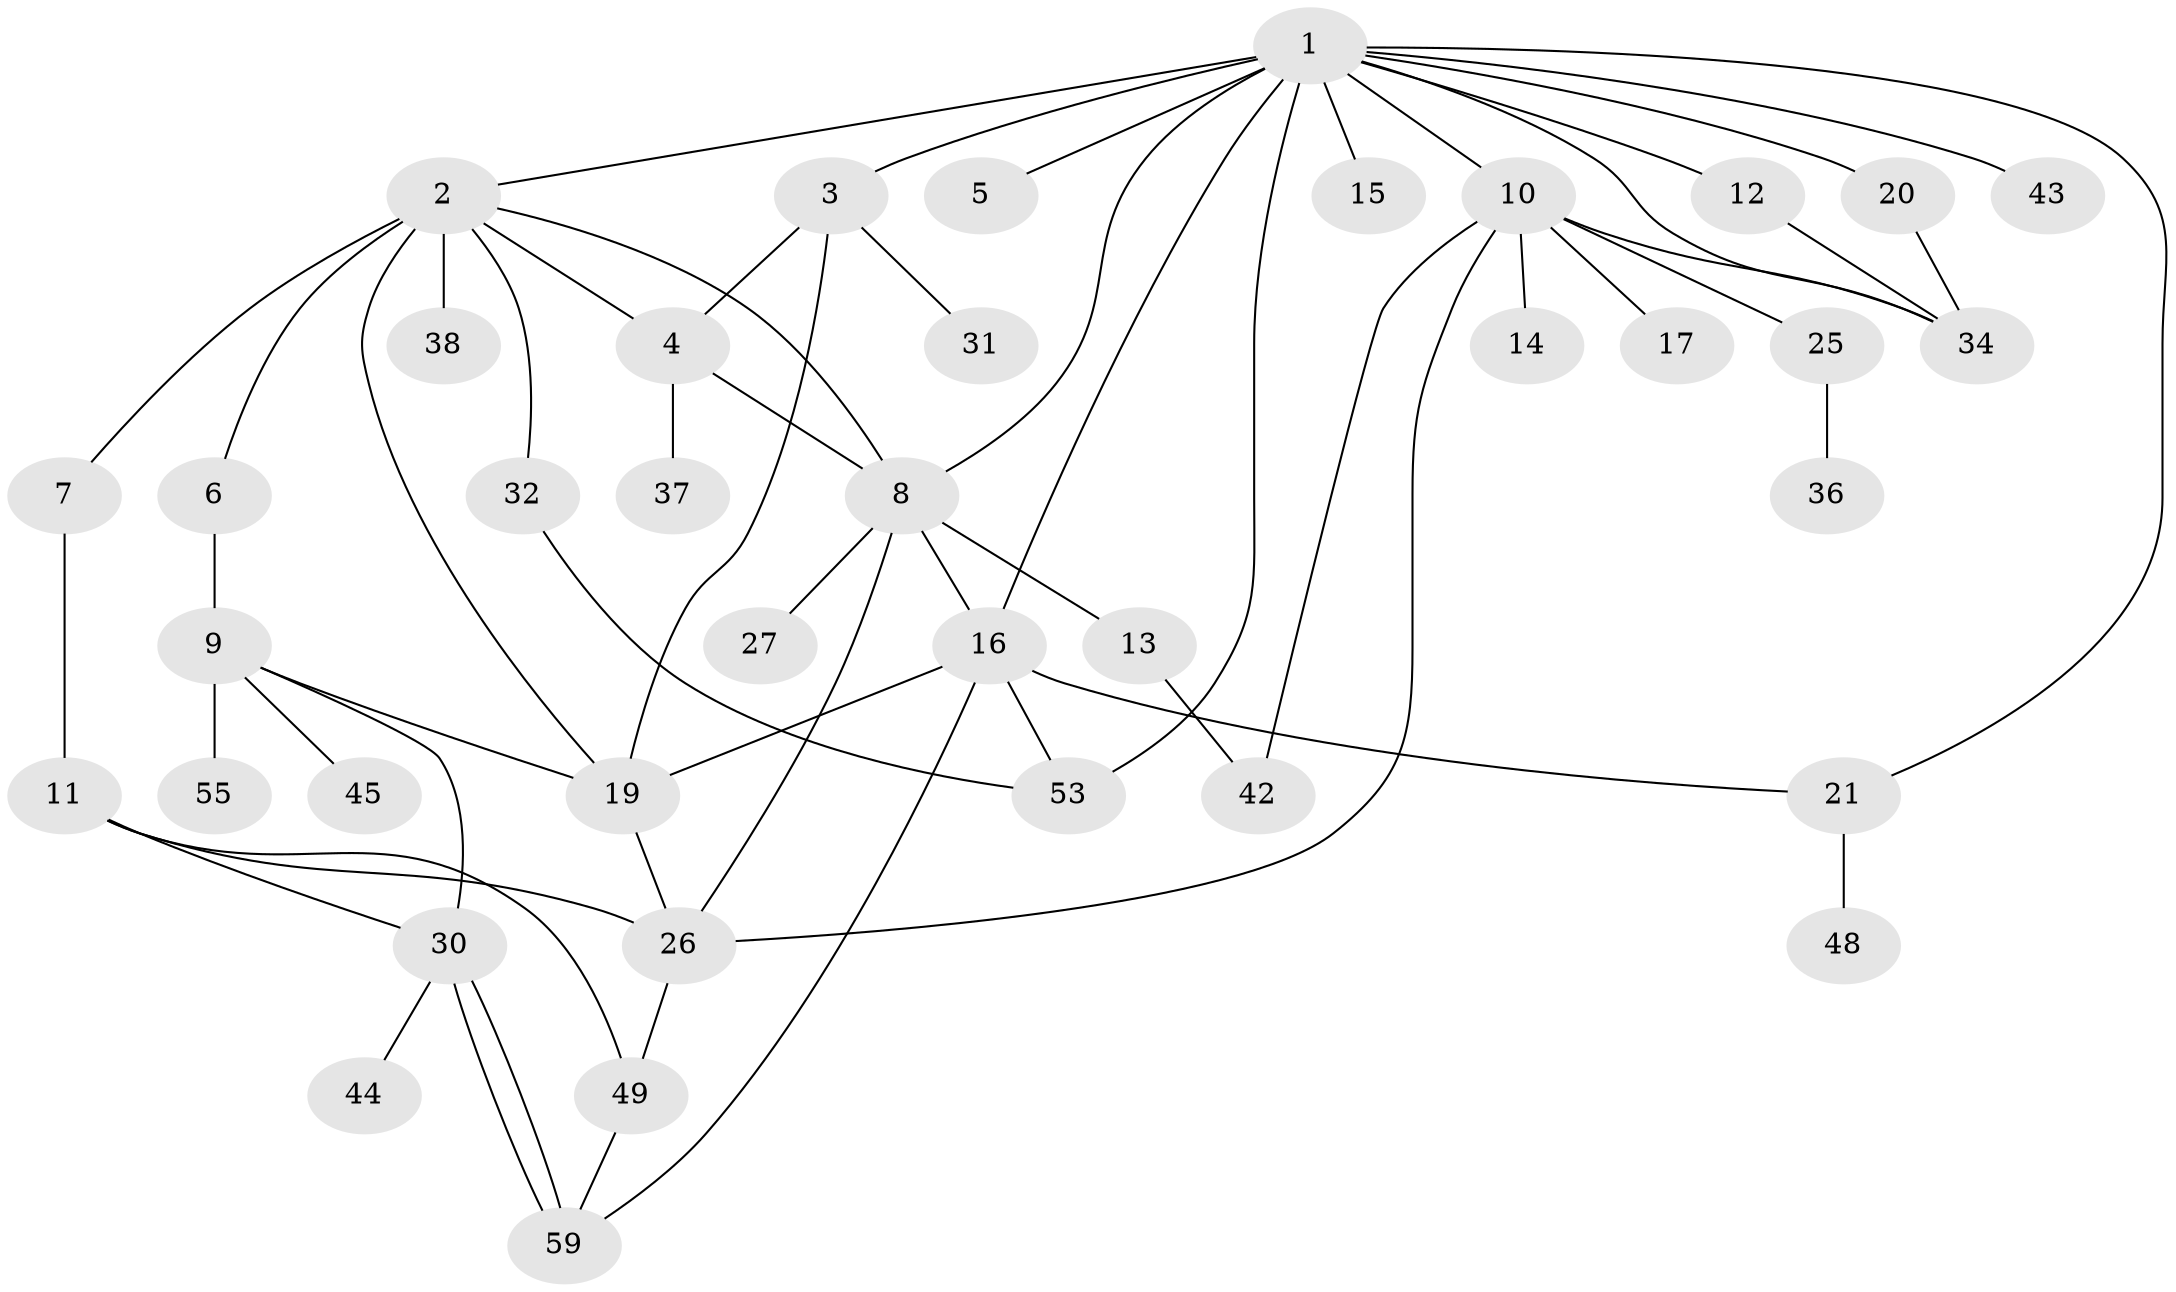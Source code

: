// original degree distribution, {16: 0.01694915254237288, 8: 0.03389830508474576, 3: 0.1694915254237288, 4: 0.0847457627118644, 1: 0.3389830508474576, 6: 0.0847457627118644, 9: 0.01694915254237288, 5: 0.01694915254237288, 2: 0.23728813559322035}
// Generated by graph-tools (version 1.1) at 2025/11/02/27/25 16:11:10]
// undirected, 39 vertices, 60 edges
graph export_dot {
graph [start="1"]
  node [color=gray90,style=filled];
  1 [super="+40"];
  2 [super="+18"];
  3 [super="+29"];
  4;
  5;
  6 [super="+24"];
  7 [super="+33"];
  8 [super="+58"];
  9 [super="+54"];
  10 [super="+23"];
  11 [super="+46"];
  12 [super="+22"];
  13 [super="+41"];
  14;
  15;
  16 [super="+28"];
  17;
  19 [super="+35"];
  20;
  21;
  25 [super="+52"];
  26 [super="+39"];
  27;
  30 [super="+47"];
  31;
  32;
  34 [super="+56"];
  36 [super="+51"];
  37;
  38;
  42 [super="+50"];
  43;
  44;
  45;
  48;
  49;
  53 [super="+57"];
  55;
  59;
  1 -- 2;
  1 -- 3 [weight=2];
  1 -- 5;
  1 -- 8;
  1 -- 10;
  1 -- 12;
  1 -- 15;
  1 -- 16;
  1 -- 20;
  1 -- 21;
  1 -- 34;
  1 -- 43;
  1 -- 53;
  2 -- 4;
  2 -- 6;
  2 -- 7;
  2 -- 8;
  2 -- 19 [weight=2];
  2 -- 38;
  2 -- 32;
  3 -- 4;
  3 -- 31;
  3 -- 19;
  4 -- 37;
  4 -- 8;
  6 -- 9;
  7 -- 11;
  8 -- 13;
  8 -- 26;
  8 -- 27;
  8 -- 16;
  9 -- 19;
  9 -- 30;
  9 -- 45;
  9 -- 55;
  10 -- 14;
  10 -- 17;
  10 -- 25 [weight=2];
  10 -- 26;
  10 -- 34;
  10 -- 42;
  11 -- 30;
  11 -- 49;
  11 -- 26;
  12 -- 34;
  13 -- 42;
  16 -- 19 [weight=3];
  16 -- 21;
  16 -- 53;
  16 -- 59;
  19 -- 26;
  20 -- 34;
  21 -- 48;
  25 -- 36;
  26 -- 49;
  30 -- 44;
  30 -- 59;
  30 -- 59;
  32 -- 53;
  49 -- 59;
}
